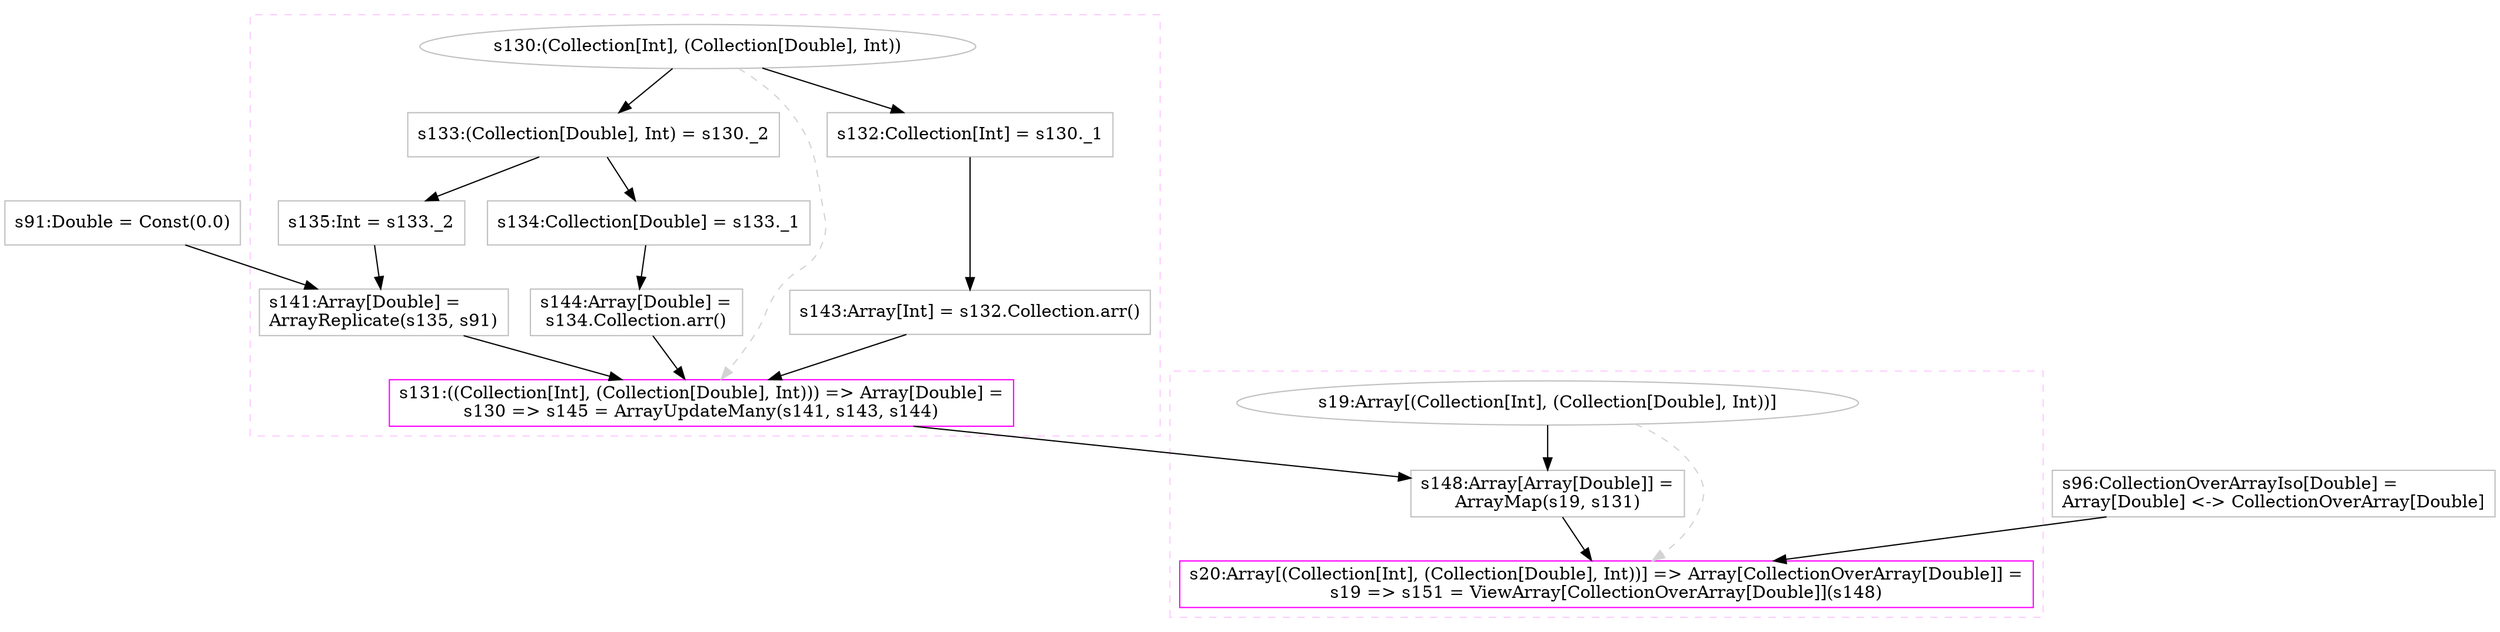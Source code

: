 digraph "hasConverter_sparse_dense.dot" {
concentrate=true

"s91" [
label="s91:Double = Const(0.0)"
shape=box,color=gray,tooltip="s91:Double"
]
subgraph cluster_s131 {
style=dashed; color="#FFCCFF"
"s130" [
label="s130:(Collection[Int], (Collection[Double], Int))"
color=gray
]
"s131" [
label="s131:((Collection[Int], (Collection[Double], Int))) => Array[Double] =\ls130 => s145 = ArrayUpdateMany(s141, s143, s144)"
shape=box,color=magenta,tooltip="s131:((Collection[Int], (Collection[Double], Int))) => Array[Double]"
]
{rank=source; s130}
"s133" [
label="s133:(Collection[Double], Int) = s130._2"
shape=box,color=gray,tooltip="s133:(Collection[Double], Int)"
]
"s135" [
label="s135:Int = s133._2"
shape=box,color=gray,tooltip="s135:Int"
]
"s141" [
label="s141:Array[Double] =\lArrayReplicate(s135, s91)"
shape=box,color=gray,tooltip="s141:Array[Double]"
]
"s132" [
label="s132:Collection[Int] = s130._1"
shape=box,color=gray,tooltip="s132:Collection[Int]"
]
"s143" [
label="s143:Array[Int] = s132.Collection.arr()"
shape=box,color=gray,tooltip="s143:Array[Int]"
]
"s134" [
label="s134:Collection[Double] = s133._1"
shape=box,color=gray,tooltip="s134:Collection[Double]"
]
"s144" [
label="s144:Array[Double] =\ls134.Collection.arr()"
shape=box,color=gray,tooltip="s144:Array[Double]"
]
{rank=sink; s131}
}
"s96" [
label="s96:CollectionOverArrayIso[Double] =\lArray[Double] <-> CollectionOverArray[Double]"
shape=box,color=gray,tooltip="s96:CollectionOverArrayIso[Double]"
]
subgraph cluster_s20 {
style=dashed; color="#FFCCFF"
"s19" [
label="s19:Array[(Collection[Int], (Collection[Double], Int))]"
color=gray
]
"s20" [
label="s20:Array[(Collection[Int], (Collection[Double], Int))] => Array[CollectionOverArray[Double]] =\ls19 => s151 = ViewArray[CollectionOverArray[Double]](s148)"
shape=box,color=magenta,tooltip="s20:Array[(Collection[Int], (Collection[Double], Int))] => Array[CollectionOverArray[Double]]"
]
{rank=source; s19}
"s148" [
label="s148:Array[Array[Double]] =\lArrayMap(s19, s131)"
shape=box,color=gray,tooltip="s148:Array[Array[Double]]"
]
{rank=sink; s20}
}
"s135" -> "s141" [style=solid]
"s91" -> "s141" [style=solid]
"s130" -> "s131" [style=dashed, color=lightgray, weight=0]
"s141" -> "s131" [style=solid]
"s143" -> "s131" [style=solid]
"s144" -> "s131" [style=solid]
"s19" -> "s20" [style=dashed, color=lightgray, weight=0]
"s148" -> "s20" [style=solid]
"s96" -> "s20" [style=solid]
"s134" -> "s144" [style=solid]
"s132" -> "s143" [style=solid]
"s19" -> "s148" [style=solid]
"s131" -> "s148" [style=solid]
"s130" -> "s133" [style=solid]
"s133" -> "s134" [style=solid]
"s133" -> "s135" [style=solid]
"s130" -> "s132" [style=solid]
}
